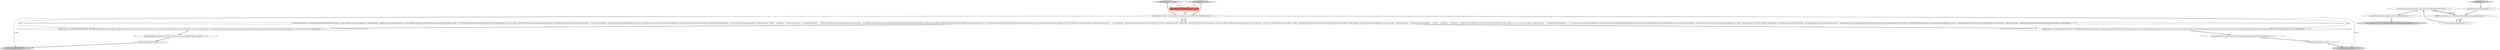 digraph {
10 [style = filled, label = "return divider@@@106@@@['0', '1', '0']", fillcolor = lightgray, shape = ellipse image = "AAA0AAABBB2BBB"];
18 [style = filled, label = "projectMeta.getDataSourceRegistry().flushConfig()@@@9@@@['0', '0', '1']", fillcolor = white, shape = ellipse image = "AAA0AAABBB3BBB"];
11 [style = filled, label = "createContents['0', '1', '0']", fillcolor = lightgray, shape = diamond image = "AAA0AAABBB2BBB"];
3 [style = filled, label = "final Composite parent@@@2@@@['1', '1', '0']", fillcolor = tomato, shape = box image = "AAA0AAABBB1BBB"];
4 [style = filled, label = "return divider@@@112@@@['1', '0', '0']", fillcolor = lightgray, shape = ellipse image = "AAA0AAABBB1BBB"];
8 [style = filled, label = "{handlersFolder = new TabFolder(divider,SWT.TOP | SWT.FLAT)handlersFolder.setLayoutData(new GridData(GridData.FILL_BOTH))for (NetworkHandlerDescriptor nhd : NetworkHandlerRegistry.getInstance().getDescriptors()){if (!nhd.hasObjectTypes()) {createHandlerTab(nhd)}}handlersFolder.addSelectionListener(new SelectionAdapter(){@Override public void widgetSelected(SelectionEvent e){updateControlsState()}})}@@@87@@@['0', '1', '0']", fillcolor = white, shape = ellipse image = "AAA0AAABBB2BBB"];
12 [style = filled, label = "divider.setWeights(new int((((edu.fdu.CPPDG.tinypdg.pe.ExpressionInfo@bd08e)@@@102@@@['0', '1', '0']", fillcolor = white, shape = ellipse image = "AAA0AAABBB2BBB"];
9 [style = filled, label = "performDefaults()@@@105@@@['0', '1', '0']", fillcolor = white, shape = ellipse image = "AAA0AAABBB2BBB"];
14 [style = filled, label = "saveSettings(profile)@@@6@@@['0', '0', '1']", fillcolor = white, shape = ellipse image = "AAA0AAABBB3BBB"];
15 [style = filled, label = "performOk['0', '0', '1']", fillcolor = lightgray, shape = diamond image = "AAA0AAABBB3BBB"];
17 [style = filled, label = "projectMeta.getDataSourceRegistry().updateNetworkProfile(profile)@@@7@@@['0', '0', '1']", fillcolor = white, shape = ellipse image = "AAA0AAABBB3BBB"];
2 [style = filled, label = "performDefaults()@@@111@@@['1', '0', '0']", fillcolor = white, shape = ellipse image = "AAA0AAABBB1BBB"];
5 [style = filled, label = "{Composite profilesGroup = new Composite(divider,SWT.BORDER)GridLayout gl = new GridLayout(1,false)gl.marginWidth = 0gl.marginHeight = 0profilesGroup.setLayout(gl)GridData gd = new GridData(GridData.FILL_BOTH)profilesGroup.setLayoutData(gd){ToolBar toolbar = new ToolBar(profilesGroup,SWT.HORIZONTAL)UIUtils.createToolItem(toolbar,\"Create new profile\",UIIcon.ROW_ADD,new SelectionAdapter(){@Override public void widgetSelected(SelectionEvent e){String profileName = \"\"while (true) {profileName = EnterNameDialog.chooseName(getShell(),\"Profile name\",profileName)if (CommonUtils.isEmptyTrimmed(profileName)) {return}if (projectMeta.getDataSourceRegistry().getNetworkProfile(profileName) != null) {UIUtils.showMessageBox(getShell(),\"Wrong profile name\",\"Profile '\" + profileName + \"' already exist in project '\" + projectMeta.getName() + \"'\",SWT.ICON_ERROR)continue}break}DBWNetworkProfile newProfile = new DBWNetworkProfile()newProfile.setProfileName(profileName)projectMeta.getDataSourceRegistry().updateNetworkProfile(newProfile)projectMeta.getDataSourceRegistry().flushConfig()TableItem item = new TableItem(profilesTable,SWT.NONE)item.setText(newProfile.getProfileName())item.setImage(DBeaverIcons.getImage(DBIcon.TYPE_DOCUMENT))item.setData(newProfile)if (profilesTable.getItemCount() == 1) {selectedProfile = newProfileprofilesTable.select(0)updateControlsState()}}})UIUtils.createToolItem(toolbar,\"Delete profile\",UIIcon.ROW_DELETE,new SelectionAdapter(){@Override public void widgetSelected(SelectionEvent e){if (selectedProfile != null) {List<? extends DBPDataSourceContainer> usedBy = projectMeta.getDataSourceRegistry().getDataSourcesByProfile(selectedProfile)if (!usedBy.isEmpty()) {UIUtils.showMessageBox(getShell(),\"Can't delete profile\",\"Configuration profile '\" + selectedProfile.getProfileName() + \"' used by \" + usedBy.size() + \" connections:\" + usedBy,SWT.ICON_ERROR)return}if (!UIUtils.confirmAction(getShell(),\"Delete profile\",\"Are you sure you want to delete configuration profile '\" + selectedProfile.getProfileName() + \"'?\")) {return}projectMeta.getDataSourceRegistry().removeNetworkProfile(selectedProfile)projectMeta.getDataSourceRegistry().flushConfig()profilesTable.remove(profilesTable.getSelectionIndex())selectedProfile = nullupdateControlsState()}{UIUtils.showMessageBox(getShell(),\"No profile\",\"Select profile first\",SWT.ICON_ERROR)}}})}profilesTable = new Table(profilesGroup,SWT.SINGLE)gd = new GridData(GridData.FILL_BOTH)gd.minimumWidth = 150profilesTable.setLayoutData(gd)profilesTable.addSelectionListener(new SelectionAdapter(){@Override public void widgetSelected(SelectionEvent e){saveHandlerSettings()TableItem(( selection = profilesTable.getSelection()if (ArrayUtils.isEmpty(selection)) {selectedProfile = null}{selectedProfile = (DBWNetworkProfile)selection(0(.getData()}updateControlsState()}})}@@@4@@@['1', '1', '0']", fillcolor = white, shape = ellipse image = "AAA0AAABBB1BBB"];
16 [style = filled, label = "saveHandlerSettings()@@@3@@@['0', '0', '1']", fillcolor = white, shape = ellipse image = "AAA0AAABBB3BBB"];
7 [style = filled, label = "divider.setWeights(new int((((edu.fdu.CPPDG.tinypdg.pe.ExpressionInfo@bce97)@@@108@@@['1', '0', '0']", fillcolor = white, shape = ellipse image = "AAA0AAABBB1BBB"];
19 [style = filled, label = "return super.edu.fdu.CPPDG.tinypdg.pe.ExpressionInfo@bd0c2@@@10@@@['0', '0', '1']", fillcolor = lightgray, shape = ellipse image = "AAA0AAABBB3BBB"];
6 [style = filled, label = "{handlersFolder = new TabFolder(divider,SWT.TOP | SWT.FLAT)handlersFolder.setLayoutData(new GridData(GridData.FILL_BOTH))for (NetworkHandlerDescriptor nhd : NetworkHandlerRegistry.getInstance().getDescriptors()){if (!nhd.hasObjectTypes()) {createHandlerTab(nhd)}}handlersFolder.addSelectionListener(new SelectionAdapter(){@Override public void widgetSelected(SelectionEvent e){updateControlsState()}})}@@@93@@@['1', '0', '0']", fillcolor = white, shape = ellipse image = "AAA0AAABBB1BBB"];
13 [style = filled, label = "DBWNetworkProfile profile = (DBWNetworkProfile)item.getData()@@@5@@@['0', '0', '1']", fillcolor = white, shape = ellipse image = "AAA0AAABBB3BBB"];
0 [style = filled, label = "createContents['1', '0', '0']", fillcolor = lightgray, shape = diamond image = "AAA0AAABBB1BBB"];
1 [style = filled, label = "CustomSashForm divider = UIUtils.createPartDivider(null,parent,SWT.HORIZONTAL)@@@3@@@['1', '1', '0']", fillcolor = white, shape = ellipse image = "AAA0AAABBB1BBB"];
14->17 [style = bold, label=""];
1->10 [style = solid, label="divider"];
11->3 [style = dotted, label="true"];
5->8 [style = bold, label=""];
2->4 [style = bold, label=""];
8->12 [style = bold, label=""];
1->4 [style = solid, label="divider"];
17->18 [style = bold, label=""];
0->3 [style = dotted, label="true"];
11->1 [style = bold, label=""];
16->13 [style = bold, label=""];
0->1 [style = bold, label=""];
12->9 [style = bold, label=""];
18->19 [style = bold, label=""];
17->13 [style = bold, label=""];
15->16 [style = bold, label=""];
1->5 [style = solid, label="divider"];
13->14 [style = solid, label="profile"];
13->17 [style = solid, label="profile"];
6->7 [style = bold, label=""];
1->8 [style = solid, label="divider"];
13->14 [style = bold, label=""];
1->6 [style = solid, label="divider"];
3->1 [style = solid, label="parent"];
5->6 [style = bold, label=""];
9->10 [style = bold, label=""];
1->5 [style = bold, label=""];
7->2 [style = bold, label=""];
}
